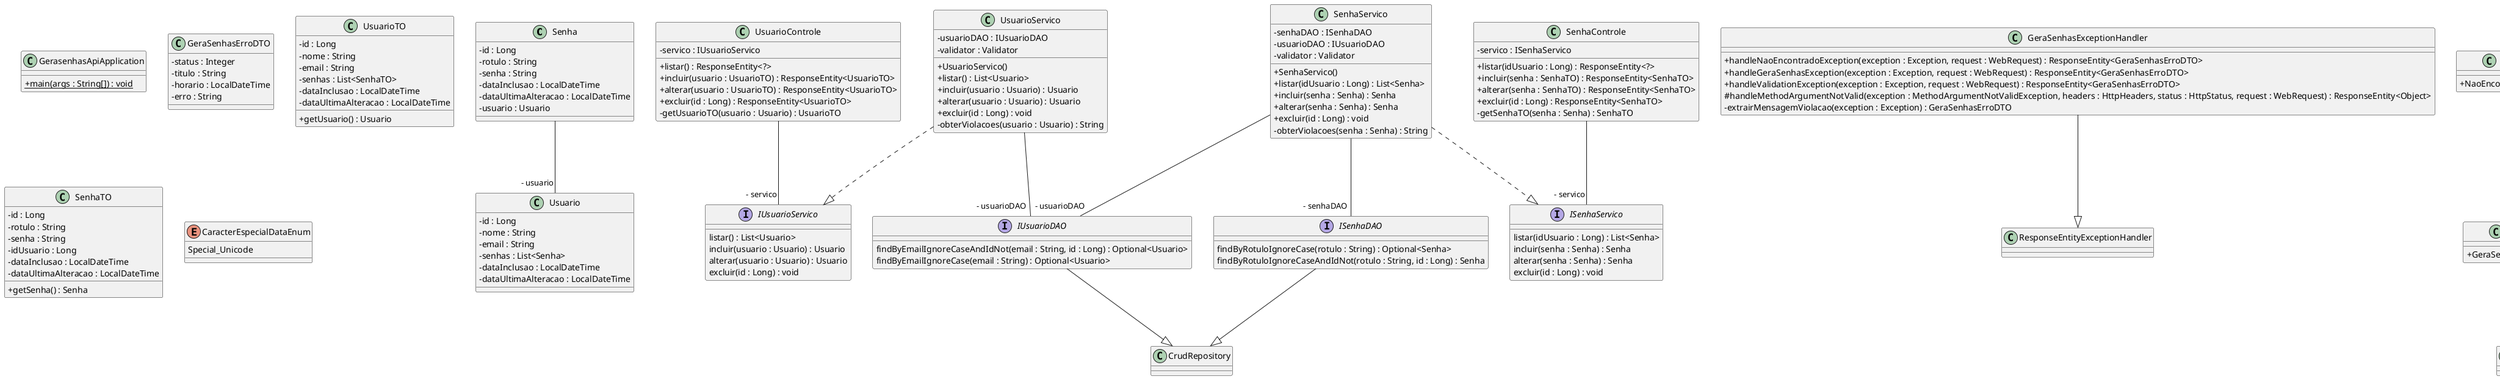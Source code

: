 @startuml
skinparam classAttributeIconSize 0
class Senha{
- id : Long
- rotulo : String
- senha : String
- dataInclusao : LocalDateTime
- dataUltimaAlteracao : LocalDateTime
- usuario : Usuario
}
class GerasenhasApiApplication{
+ {static} main(args : String[]) : void
}
class Usuario{
- id : Long
- nome : String
- email : String
- senhas : List<Senha>
- dataInclusao : LocalDateTime
- dataUltimaAlteracao : LocalDateTime
}
class UsuarioControle{
- servico : IUsuarioServico
+ listar() : ResponseEntity<?>
+ incluir(usuario : UsuarioTO) : ResponseEntity<UsuarioTO>
+ alterar(usuario : UsuarioTO) : ResponseEntity<UsuarioTO>
+ excluir(id : Long) : ResponseEntity<UsuarioTO>
- getUsuarioTO(usuario : Usuario) : UsuarioTO
}
class GeraSenhasExceptionHandler{
+ handleNaoEncontradoException(exception : Exception, request : WebRequest) : ResponseEntity<GeraSenhasErroDTO>
+ handleGeraSenhasException(exception : Exception, request : WebRequest) : ResponseEntity<GeraSenhasErroDTO>
+ handleValidationException(exception : Exception, request : WebRequest) : ResponseEntity<GeraSenhasErroDTO>
# handleMethodArgumentNotValid(exception : MethodArgumentNotValidException, headers : HttpHeaders, status : HttpStatus, request : WebRequest) : ResponseEntity<Object>
- extrairMensagemViolacao(exception : Exception) : GeraSenhasErroDTO
}
GeraSenhasExceptionHandler --|> ResponseEntityExceptionHandler
class GeraSenhasErroDTO{
- status : Integer
- titulo : String
- horario : LocalDateTime
- erro : String
}
class SenhaServico{
- senhaDAO : ISenhaDAO
- usuarioDAO : IUsuarioDAO
- validator : Validator
+ SenhaServico()
+ listar(idUsuario : Long) : List<Senha>
+ incluir(senha : Senha) : Senha
+ alterar(senha : Senha) : Senha
+ excluir(id : Long) : void
- obterViolacoes(senha : Senha) : String
}
SenhaServico ..|> ISenhaServico
class UsuarioServico{
- usuarioDAO : IUsuarioDAO
- validator : Validator
+ UsuarioServico()
+ listar() : List<Usuario>
+ incluir(usuario : Usuario) : Usuario
+ alterar(usuario : Usuario) : Usuario
+ excluir(id : Long) : void
- obterViolacoes(usuario : Usuario) : String
}
UsuarioServico ..|> IUsuarioServico
class NaoEncontradoException{
+ NaoEncontradoException(string : String)
}
NaoEncontradoException --|> GeraSenhasException
class ConfiguracaoGeraSenhaBO{
- tamanho : Integer
- maiuscula : Boolean
- minuscula : Boolean
- numeros : Boolean
- especiais : Boolean
+ obterQuantidadeConfiguracoes() : int
+ qtdCaracteresPorToken() : int
+ isNaoConfigurado() : boolean
+ isConfigurado() : boolean
}
class GeraSenhasControle{
- servico : IGeraSenhaServico
+ gerarSenha(configuracao : ConfiguracaoGeraSenhaBO) : ResponseEntity<SenhaBO>
}
class GeraSenhasException{
+ GeraSenhasException(string : String)
}
GeraSenhasException --|> RuntimeException
class SenhaControle{
- servico : ISenhaServico
+ listar(idUsuario : Long) : ResponseEntity<?>
+ incluir(senha : SenhaTO) : ResponseEntity<SenhaTO>
+ alterar(senha : SenhaTO) : ResponseEntity<SenhaTO>
+ excluir(id : Long) : ResponseEntity<SenhaTO>
- getSenhaTO(senha : Senha) : SenhaTO
}
class SenhaBO{
+ senha : String
- configuracao : ConfiguracaoGeraSenhaBO
- geracao : LocalDateTime
}
class GeraSenhaServico{
+ gerarSenha(configuracao : ConfiguracaoGeraSenhaBO) : SenhaBO
}
GeraSenhaServico ..|> IGeraSenhaServico
class UsuarioTO{
- id : Long
- nome : String
- email : String
- senhas : List<SenhaTO>
- dataInclusao : LocalDateTime
- dataUltimaAlteracao : LocalDateTime
+ getUsuario() : Usuario
}
class SenhaTO{
- id : Long
- rotulo : String
- senha : String
- idUsuario : Long
- dataInclusao : LocalDateTime
- dataUltimaAlteracao : LocalDateTime
+ getSenha() : Senha
}
Senha--"- usuario" Usuario
UsuarioControle--"- servico" IUsuarioServico
SenhaServico--"- senhaDAO" ISenhaDAO
SenhaServico--"- usuarioDAO" IUsuarioDAO
UsuarioServico--"- usuarioDAO" IUsuarioDAO
GeraSenhasControle--"- servico" IGeraSenhaServico
SenhaControle--"- servico" ISenhaServico
SenhaBO--"- configuracao" ConfiguracaoGeraSenhaBO
interface ISenhaDAO{
findByRotuloIgnoreCase(rotulo : String) : Optional<Senha>
findByRotuloIgnoreCaseAndIdNot(rotulo : String, id : Long) : Senha
}
ISenhaDAO --|> CrudRepository
interface ISenhaServico{
listar(idUsuario : Long) : List<Senha>
incluir(senha : Senha) : Senha
alterar(senha : Senha) : Senha
excluir(id : Long) : void
}
interface IGeraSenhaServico{
gerarSenha(configuracao : ConfiguracaoGeraSenhaBO) : SenhaBO
}
interface IUsuarioDAO{
findByEmailIgnoreCaseAndIdNot(email : String, id : Long) : Optional<Usuario>
findByEmailIgnoreCase(email : String) : Optional<Usuario>
}
IUsuarioDAO --|> CrudRepository
interface IUsuarioServico{
listar() : List<Usuario>
incluir(usuario : Usuario) : Usuario
alterar(usuario : Usuario) : Usuario
excluir(id : Long) : void
}
enum CaracterEspecialDataEnum{
Special_Unicode
}
@enduml
